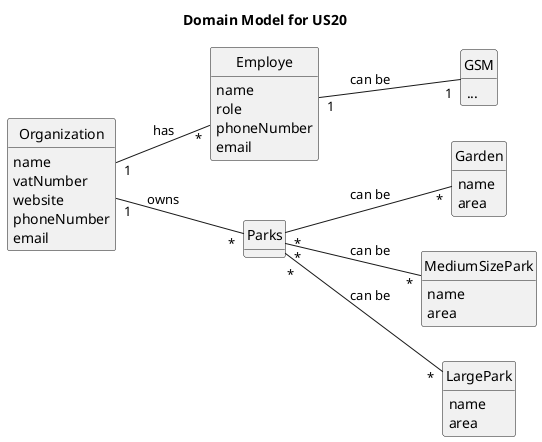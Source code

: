 @startuml
skinparam monochrome true
skinparam packageStyle rectangle
skinparam shadowing false
skinparam classAttributeIconSize 0
hide circle
hide methods

title Domain Model for US20

left to right direction

class Organization {
    name
    vatNumber
    website
    phoneNumber
    email
}

class Employe {
    name
    role
    phoneNumber
    email
}

class GSM {
    ...
}

class Garden {
    name
    area
}

class MediumSizePark {
    name
    area
}

class LargePark {
    name
    area
}

class Parks {
}

Organization "1" -- "*" Employe : has
Organization "1" -- "*" Parks : owns

Employe "1" -- "1" GSM : can be

Parks "*" -- "*" Garden : can be
Parks "*" -- "*" MediumSizePark : can be
Parks "*" -- "*" LargePark : can be

@enduml
